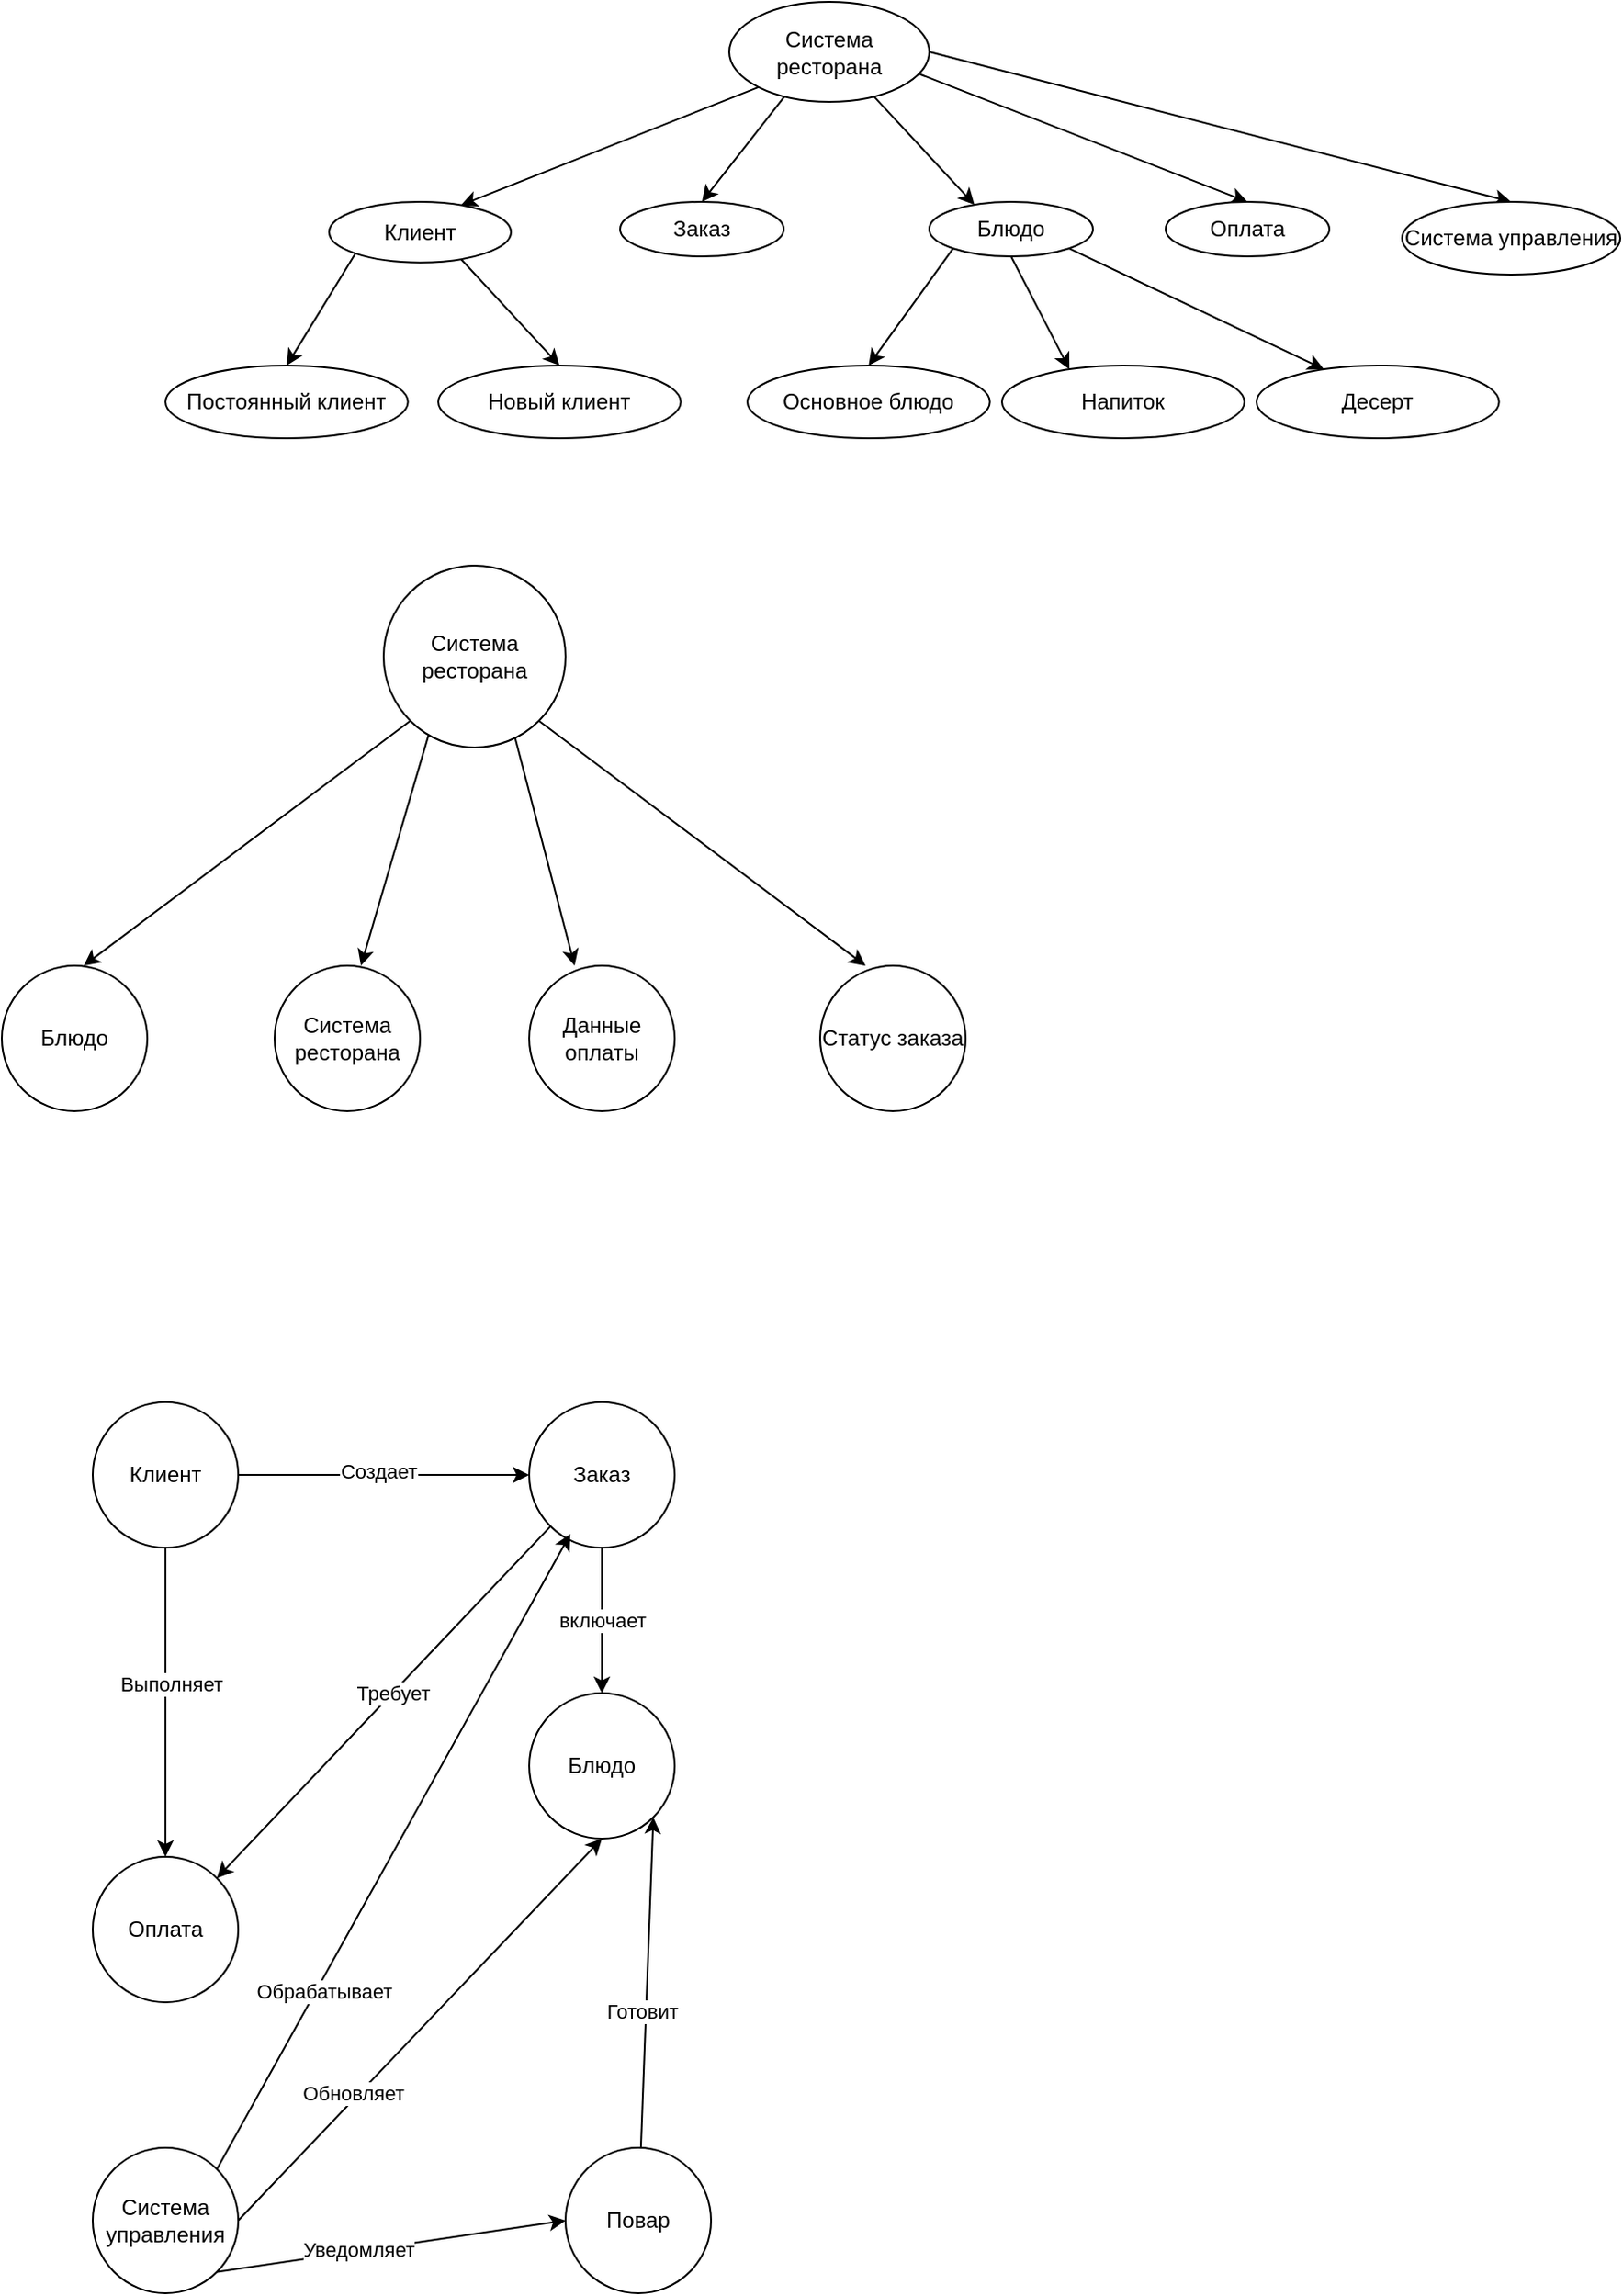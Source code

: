 <mxfile version="26.1.3">
  <diagram name="Страница — 1" id="9U1M8PizEk-UmJtCfZqd">
    <mxGraphModel dx="1553" dy="875" grid="1" gridSize="10" guides="1" tooltips="1" connect="1" arrows="1" fold="1" page="1" pageScale="1" pageWidth="2339" pageHeight="3300" math="0" shadow="0">
      <root>
        <mxCell id="0" />
        <mxCell id="1" parent="0" />
        <mxCell id="xFUZLdhs_T35akEsMAt7-17" style="rounded=1;orthogonalLoop=1;jettySize=auto;html=1;exitX=0;exitY=1;exitDx=0;exitDy=0;entryX=0.75;entryY=0;entryDx=0;entryDy=0;fixDash=0;snapToPoint=0;" edge="1" parent="1" source="xFUZLdhs_T35akEsMAt7-1" target="xFUZLdhs_T35akEsMAt7-2">
          <mxGeometry relative="1" as="geometry" />
        </mxCell>
        <mxCell id="xFUZLdhs_T35akEsMAt7-18" style="rounded=1;orthogonalLoop=1;jettySize=auto;html=1;exitX=0.25;exitY=1;exitDx=0;exitDy=0;entryX=0.5;entryY=0;entryDx=0;entryDy=0;fixDash=0;snapToPoint=0;" edge="1" parent="1" source="xFUZLdhs_T35akEsMAt7-1" target="xFUZLdhs_T35akEsMAt7-5">
          <mxGeometry relative="1" as="geometry" />
        </mxCell>
        <mxCell id="xFUZLdhs_T35akEsMAt7-21" style="rounded=1;orthogonalLoop=1;jettySize=auto;html=1;exitX=0.75;exitY=1;exitDx=0;exitDy=0;entryX=0.25;entryY=0;entryDx=0;entryDy=0;fixDash=0;snapToPoint=0;" edge="1" parent="1" source="xFUZLdhs_T35akEsMAt7-1" target="xFUZLdhs_T35akEsMAt7-6">
          <mxGeometry relative="1" as="geometry" />
        </mxCell>
        <mxCell id="xFUZLdhs_T35akEsMAt7-22" style="rounded=1;orthogonalLoop=1;jettySize=auto;html=1;exitX=1;exitY=0.75;exitDx=0;exitDy=0;entryX=0.5;entryY=0;entryDx=0;entryDy=0;fixDash=0;snapToPoint=0;" edge="1" parent="1" source="xFUZLdhs_T35akEsMAt7-1" target="xFUZLdhs_T35akEsMAt7-7">
          <mxGeometry relative="1" as="geometry" />
        </mxCell>
        <mxCell id="xFUZLdhs_T35akEsMAt7-23" style="rounded=1;orthogonalLoop=1;jettySize=auto;html=1;exitX=1;exitY=0.5;exitDx=0;exitDy=0;entryX=0.5;entryY=0;entryDx=0;entryDy=0;fixDash=0;snapToPoint=0;" edge="1" parent="1" source="xFUZLdhs_T35akEsMAt7-1" target="xFUZLdhs_T35akEsMAt7-8">
          <mxGeometry relative="1" as="geometry" />
        </mxCell>
        <mxCell id="xFUZLdhs_T35akEsMAt7-1" value="Система ресторана" style="rounded=1;whiteSpace=wrap;html=1;imageWidth=24;arcSize=12;shape=ellipse;perimeter=ellipsePerimeter;aspect=fixed;fixDash=0;snapToPoint=0;" vertex="1" parent="1">
          <mxGeometry x="510" y="70" width="110" height="55" as="geometry" />
        </mxCell>
        <mxCell id="xFUZLdhs_T35akEsMAt7-26" style="rounded=1;orthogonalLoop=1;jettySize=auto;html=1;exitX=0;exitY=1;exitDx=0;exitDy=0;entryX=0.5;entryY=0;entryDx=0;entryDy=0;fixDash=0;snapToPoint=0;" edge="1" parent="1" source="xFUZLdhs_T35akEsMAt7-2" target="xFUZLdhs_T35akEsMAt7-9">
          <mxGeometry relative="1" as="geometry" />
        </mxCell>
        <mxCell id="xFUZLdhs_T35akEsMAt7-27" style="rounded=1;orthogonalLoop=1;jettySize=auto;html=1;exitX=0.75;exitY=1;exitDx=0;exitDy=0;entryX=0.5;entryY=0;entryDx=0;entryDy=0;fixDash=0;snapToPoint=0;" edge="1" parent="1" source="xFUZLdhs_T35akEsMAt7-2" target="xFUZLdhs_T35akEsMAt7-10">
          <mxGeometry relative="1" as="geometry" />
        </mxCell>
        <mxCell id="xFUZLdhs_T35akEsMAt7-2" value="Клиент" style="rounded=1;whiteSpace=wrap;html=1;shape=ellipse;perimeter=ellipsePerimeter;aspect=fixed;snapToPoint=0;backgroundOutline=0;fixDash=0;" vertex="1" parent="1">
          <mxGeometry x="290" y="180" width="100" height="33.34" as="geometry" />
        </mxCell>
        <mxCell id="xFUZLdhs_T35akEsMAt7-5" value="Заказ" style="rounded=1;whiteSpace=wrap;html=1;fixDash=0;snapToPoint=0;shape=ellipse;perimeter=ellipsePerimeter;aspect=fixed;" vertex="1" parent="1">
          <mxGeometry x="450" y="180" width="90" height="30" as="geometry" />
        </mxCell>
        <mxCell id="xFUZLdhs_T35akEsMAt7-28" style="rounded=1;orthogonalLoop=1;jettySize=auto;html=1;exitX=0;exitY=1;exitDx=0;exitDy=0;entryX=0.5;entryY=0;entryDx=0;entryDy=0;fixDash=0;snapToPoint=0;" edge="1" parent="1" source="xFUZLdhs_T35akEsMAt7-6" target="xFUZLdhs_T35akEsMAt7-12">
          <mxGeometry relative="1" as="geometry" />
        </mxCell>
        <mxCell id="xFUZLdhs_T35akEsMAt7-29" style="rounded=1;orthogonalLoop=1;jettySize=auto;html=1;exitX=0.5;exitY=1;exitDx=0;exitDy=0;entryX=0.25;entryY=0;entryDx=0;entryDy=0;fixDash=0;snapToPoint=0;" edge="1" parent="1" source="xFUZLdhs_T35akEsMAt7-6" target="xFUZLdhs_T35akEsMAt7-13">
          <mxGeometry relative="1" as="geometry" />
        </mxCell>
        <mxCell id="xFUZLdhs_T35akEsMAt7-30" style="rounded=1;orthogonalLoop=1;jettySize=auto;html=1;exitX=1;exitY=1;exitDx=0;exitDy=0;entryX=0.25;entryY=0;entryDx=0;entryDy=0;fixDash=0;snapToPoint=0;" edge="1" parent="1" source="xFUZLdhs_T35akEsMAt7-6" target="xFUZLdhs_T35akEsMAt7-14">
          <mxGeometry relative="1" as="geometry" />
        </mxCell>
        <mxCell id="xFUZLdhs_T35akEsMAt7-6" value="Блюдо" style="rounded=1;whiteSpace=wrap;html=1;fixDash=0;snapToPoint=0;shape=ellipse;perimeter=ellipsePerimeter;aspect=fixed;" vertex="1" parent="1">
          <mxGeometry x="620" y="180" width="90" height="30" as="geometry" />
        </mxCell>
        <mxCell id="xFUZLdhs_T35akEsMAt7-7" value="Оплата" style="rounded=1;whiteSpace=wrap;html=1;fixDash=0;snapToPoint=0;shape=ellipse;perimeter=ellipsePerimeter;aspect=fixed;" vertex="1" parent="1">
          <mxGeometry x="750" y="180" width="90" height="30" as="geometry" />
        </mxCell>
        <mxCell id="xFUZLdhs_T35akEsMAt7-8" value="Система управления" style="rounded=1;whiteSpace=wrap;html=1;fixDash=0;snapToPoint=0;shape=ellipse;perimeter=ellipsePerimeter;aspect=fixed;" vertex="1" parent="1">
          <mxGeometry x="880" y="180" width="120" height="40" as="geometry" />
        </mxCell>
        <mxCell id="xFUZLdhs_T35akEsMAt7-9" value="Постоянный клиент" style="rounded=1;whiteSpace=wrap;html=1;fixDash=0;snapToPoint=0;shape=ellipse;perimeter=ellipsePerimeter;aspect=fixed;" vertex="1" parent="1">
          <mxGeometry x="200" y="270" width="133.33" height="40" as="geometry" />
        </mxCell>
        <mxCell id="xFUZLdhs_T35akEsMAt7-10" value="Новый клиент" style="rounded=1;whiteSpace=wrap;html=1;fixDash=0;snapToPoint=0;shape=ellipse;perimeter=ellipsePerimeter;aspect=fixed;" vertex="1" parent="1">
          <mxGeometry x="350" y="270" width="133.33" height="40" as="geometry" />
        </mxCell>
        <mxCell id="xFUZLdhs_T35akEsMAt7-12" value="Основное блюдо" style="rounded=1;whiteSpace=wrap;html=1;fixDash=0;snapToPoint=0;shape=ellipse;perimeter=ellipsePerimeter;aspect=fixed;" vertex="1" parent="1">
          <mxGeometry x="520" y="270" width="133.33" height="40" as="geometry" />
        </mxCell>
        <mxCell id="xFUZLdhs_T35akEsMAt7-13" value="Напиток" style="rounded=1;whiteSpace=wrap;html=1;fixDash=0;snapToPoint=0;shape=ellipse;perimeter=ellipsePerimeter;aspect=fixed;" vertex="1" parent="1">
          <mxGeometry x="660" y="270" width="133.33" height="40" as="geometry" />
        </mxCell>
        <mxCell id="xFUZLdhs_T35akEsMAt7-14" value="Десерт" style="rounded=0;whiteSpace=wrap;html=1;collapsible=0;portConstraintRotation=0;glass=0;arcSize=12;fixDash=0;snapToPoint=0;shape=ellipse;aspect=fixed;perimeter=ellipsePerimeter;" vertex="1" parent="1">
          <mxGeometry x="800" y="270" width="133.33" height="40" as="geometry" />
        </mxCell>
        <mxCell id="xFUZLdhs_T35akEsMAt7-36" style="rounded=1;orthogonalLoop=1;jettySize=auto;html=1;exitX=0;exitY=1;exitDx=0;exitDy=0;entryX=0.5;entryY=0;entryDx=0;entryDy=0;" edge="1" parent="1" source="xFUZLdhs_T35akEsMAt7-40">
          <mxGeometry relative="1" as="geometry">
            <mxPoint x="300" y="480" as="sourcePoint" />
            <mxPoint x="155" y="600" as="targetPoint" />
          </mxGeometry>
        </mxCell>
        <mxCell id="xFUZLdhs_T35akEsMAt7-37" style="rounded=1;orthogonalLoop=1;jettySize=auto;html=1;exitX=0.251;exitY=0.917;exitDx=0;exitDy=0;entryX=0.75;entryY=0;entryDx=0;entryDy=0;exitPerimeter=0;" edge="1" parent="1" source="xFUZLdhs_T35akEsMAt7-40">
          <mxGeometry relative="1" as="geometry">
            <mxPoint x="330" y="480" as="sourcePoint" />
            <mxPoint x="307.5" y="600" as="targetPoint" />
          </mxGeometry>
        </mxCell>
        <mxCell id="xFUZLdhs_T35akEsMAt7-38" style="rounded=1;orthogonalLoop=1;jettySize=auto;html=1;exitX=0.72;exitY=0.938;exitDx=0;exitDy=0;entryX=0.5;entryY=0;entryDx=0;entryDy=0;exitPerimeter=0;" edge="1" parent="1" source="xFUZLdhs_T35akEsMAt7-40">
          <mxGeometry relative="1" as="geometry">
            <mxPoint x="390" y="480" as="sourcePoint" />
            <mxPoint x="425" y="600" as="targetPoint" />
          </mxGeometry>
        </mxCell>
        <mxCell id="xFUZLdhs_T35akEsMAt7-39" style="rounded=1;orthogonalLoop=1;jettySize=auto;html=1;exitX=1;exitY=1;exitDx=0;exitDy=0;entryX=0.5;entryY=0;entryDx=0;entryDy=0;" edge="1" parent="1" source="xFUZLdhs_T35akEsMAt7-40">
          <mxGeometry relative="1" as="geometry">
            <mxPoint x="420" y="480" as="sourcePoint" />
            <mxPoint x="585" y="600" as="targetPoint" />
          </mxGeometry>
        </mxCell>
        <mxCell id="xFUZLdhs_T35akEsMAt7-40" value="Система ресторана" style="ellipse;whiteSpace=wrap;html=1;aspect=fixed;rounded=1;" vertex="1" parent="1">
          <mxGeometry x="320" y="380" width="100" height="100" as="geometry" />
        </mxCell>
        <mxCell id="xFUZLdhs_T35akEsMAt7-41" value="Блюдо" style="ellipse;whiteSpace=wrap;html=1;aspect=fixed;rounded=1;" vertex="1" parent="1">
          <mxGeometry x="110" y="600" width="80" height="80" as="geometry" />
        </mxCell>
        <mxCell id="xFUZLdhs_T35akEsMAt7-43" value="Система ресторана" style="ellipse;whiteSpace=wrap;html=1;aspect=fixed;rounded=1;" vertex="1" parent="1">
          <mxGeometry x="260" y="600" width="80" height="80" as="geometry" />
        </mxCell>
        <mxCell id="xFUZLdhs_T35akEsMAt7-44" value="Данные оплаты" style="ellipse;whiteSpace=wrap;html=1;aspect=fixed;rounded=1;" vertex="1" parent="1">
          <mxGeometry x="400" y="600" width="80" height="80" as="geometry" />
        </mxCell>
        <mxCell id="xFUZLdhs_T35akEsMAt7-45" value="Статус заказа" style="ellipse;whiteSpace=wrap;html=1;aspect=fixed;rounded=1;" vertex="1" parent="1">
          <mxGeometry x="560" y="600" width="80" height="80" as="geometry" />
        </mxCell>
        <mxCell id="xFUZLdhs_T35akEsMAt7-58" style="edgeStyle=orthogonalEdgeStyle;rounded=1;orthogonalLoop=1;jettySize=auto;html=1;entryX=0;entryY=0.5;entryDx=0;entryDy=0;" edge="1" parent="1" source="xFUZLdhs_T35akEsMAt7-52" target="xFUZLdhs_T35akEsMAt7-53">
          <mxGeometry relative="1" as="geometry" />
        </mxCell>
        <mxCell id="xFUZLdhs_T35akEsMAt7-69" value="Создает" style="edgeLabel;html=1;align=center;verticalAlign=middle;resizable=0;points=[];rounded=1;" vertex="1" connectable="0" parent="xFUZLdhs_T35akEsMAt7-58">
          <mxGeometry x="-0.045" y="3" relative="1" as="geometry">
            <mxPoint y="1" as="offset" />
          </mxGeometry>
        </mxCell>
        <mxCell id="xFUZLdhs_T35akEsMAt7-60" style="edgeStyle=orthogonalEdgeStyle;rounded=1;orthogonalLoop=1;jettySize=auto;html=1;entryX=0.5;entryY=0;entryDx=0;entryDy=0;" edge="1" parent="1" source="xFUZLdhs_T35akEsMAt7-52" target="xFUZLdhs_T35akEsMAt7-55">
          <mxGeometry relative="1" as="geometry" />
        </mxCell>
        <mxCell id="xFUZLdhs_T35akEsMAt7-61" value="Выполняет" style="edgeLabel;html=1;align=center;verticalAlign=middle;resizable=0;points=[];rounded=1;" vertex="1" connectable="0" parent="xFUZLdhs_T35akEsMAt7-60">
          <mxGeometry x="-0.118" y="3" relative="1" as="geometry">
            <mxPoint as="offset" />
          </mxGeometry>
        </mxCell>
        <mxCell id="xFUZLdhs_T35akEsMAt7-52" value="Клиент" style="ellipse;whiteSpace=wrap;html=1;aspect=fixed;rounded=1;" vertex="1" parent="1">
          <mxGeometry x="160" y="840" width="80" height="80" as="geometry" />
        </mxCell>
        <mxCell id="xFUZLdhs_T35akEsMAt7-59" value="включает" style="edgeStyle=orthogonalEdgeStyle;rounded=1;orthogonalLoop=1;jettySize=auto;html=1;exitX=0.5;exitY=1;exitDx=0;exitDy=0;entryX=0.5;entryY=0;entryDx=0;entryDy=0;" edge="1" parent="1" source="xFUZLdhs_T35akEsMAt7-53" target="xFUZLdhs_T35akEsMAt7-54">
          <mxGeometry relative="1" as="geometry" />
        </mxCell>
        <mxCell id="xFUZLdhs_T35akEsMAt7-62" style="rounded=1;orthogonalLoop=1;jettySize=auto;html=1;exitX=0;exitY=1;exitDx=0;exitDy=0;entryX=1;entryY=0;entryDx=0;entryDy=0;" edge="1" parent="1" source="xFUZLdhs_T35akEsMAt7-53" target="xFUZLdhs_T35akEsMAt7-55">
          <mxGeometry relative="1" as="geometry" />
        </mxCell>
        <mxCell id="xFUZLdhs_T35akEsMAt7-63" value="Требует" style="edgeLabel;html=1;align=center;verticalAlign=middle;resizable=0;points=[];rounded=1;" vertex="1" connectable="0" parent="xFUZLdhs_T35akEsMAt7-62">
          <mxGeometry x="-0.054" relative="1" as="geometry">
            <mxPoint as="offset" />
          </mxGeometry>
        </mxCell>
        <mxCell id="xFUZLdhs_T35akEsMAt7-53" value="Заказ" style="ellipse;whiteSpace=wrap;html=1;aspect=fixed;rounded=1;" vertex="1" parent="1">
          <mxGeometry x="400" y="840" width="80" height="80" as="geometry" />
        </mxCell>
        <mxCell id="xFUZLdhs_T35akEsMAt7-54" value="Блюдо" style="ellipse;whiteSpace=wrap;html=1;aspect=fixed;rounded=1;" vertex="1" parent="1">
          <mxGeometry x="400" y="1000" width="80" height="80" as="geometry" />
        </mxCell>
        <mxCell id="xFUZLdhs_T35akEsMAt7-55" value="Оплата" style="ellipse;whiteSpace=wrap;html=1;aspect=fixed;rounded=1;" vertex="1" parent="1">
          <mxGeometry x="160" y="1090" width="80" height="80" as="geometry" />
        </mxCell>
        <mxCell id="xFUZLdhs_T35akEsMAt7-67" style="rounded=1;orthogonalLoop=1;jettySize=auto;html=1;exitX=1;exitY=0.5;exitDx=0;exitDy=0;entryX=0.5;entryY=1;entryDx=0;entryDy=0;" edge="1" parent="1" source="xFUZLdhs_T35akEsMAt7-56" target="xFUZLdhs_T35akEsMAt7-54">
          <mxGeometry relative="1" as="geometry" />
        </mxCell>
        <mxCell id="xFUZLdhs_T35akEsMAt7-68" value="Обновляет" style="edgeLabel;html=1;align=center;verticalAlign=middle;resizable=0;points=[];rounded=1;" vertex="1" connectable="0" parent="xFUZLdhs_T35akEsMAt7-67">
          <mxGeometry x="-0.353" y="3" relative="1" as="geometry">
            <mxPoint as="offset" />
          </mxGeometry>
        </mxCell>
        <mxCell id="xFUZLdhs_T35akEsMAt7-71" style="rounded=1;orthogonalLoop=1;jettySize=auto;html=1;exitX=1;exitY=1;exitDx=0;exitDy=0;entryX=0;entryY=0.5;entryDx=0;entryDy=0;" edge="1" parent="1" source="xFUZLdhs_T35akEsMAt7-56" target="xFUZLdhs_T35akEsMAt7-70">
          <mxGeometry relative="1" as="geometry" />
        </mxCell>
        <mxCell id="xFUZLdhs_T35akEsMAt7-73" value="Уведомляет" style="edgeLabel;html=1;align=center;verticalAlign=middle;resizable=0;points=[];rounded=1;" vertex="1" connectable="0" parent="xFUZLdhs_T35akEsMAt7-71">
          <mxGeometry x="-0.197" y="1" relative="1" as="geometry">
            <mxPoint as="offset" />
          </mxGeometry>
        </mxCell>
        <mxCell id="xFUZLdhs_T35akEsMAt7-56" value="Система управления" style="ellipse;whiteSpace=wrap;html=1;aspect=fixed;rounded=1;" vertex="1" parent="1">
          <mxGeometry x="160" y="1250" width="80" height="80" as="geometry" />
        </mxCell>
        <mxCell id="xFUZLdhs_T35akEsMAt7-65" style="rounded=1;orthogonalLoop=1;jettySize=auto;html=1;exitX=1;exitY=0;exitDx=0;exitDy=0;entryX=0.283;entryY=0.906;entryDx=0;entryDy=0;entryPerimeter=0;" edge="1" parent="1" source="xFUZLdhs_T35akEsMAt7-56" target="xFUZLdhs_T35akEsMAt7-53">
          <mxGeometry relative="1" as="geometry" />
        </mxCell>
        <mxCell id="xFUZLdhs_T35akEsMAt7-66" value="Обрабатывает" style="edgeLabel;html=1;align=center;verticalAlign=middle;resizable=0;points=[];rounded=1;" vertex="1" connectable="0" parent="xFUZLdhs_T35akEsMAt7-65">
          <mxGeometry x="-0.43" y="-3" relative="1" as="geometry">
            <mxPoint as="offset" />
          </mxGeometry>
        </mxCell>
        <mxCell id="xFUZLdhs_T35akEsMAt7-72" style="rounded=1;orthogonalLoop=1;jettySize=auto;html=1;entryX=1;entryY=1;entryDx=0;entryDy=0;" edge="1" parent="1" source="xFUZLdhs_T35akEsMAt7-70" target="xFUZLdhs_T35akEsMAt7-54">
          <mxGeometry relative="1" as="geometry" />
        </mxCell>
        <mxCell id="xFUZLdhs_T35akEsMAt7-74" value="Готовит" style="edgeLabel;html=1;align=center;verticalAlign=middle;resizable=0;points=[];rounded=1;" vertex="1" connectable="0" parent="xFUZLdhs_T35akEsMAt7-72">
          <mxGeometry x="-0.176" y="3" relative="1" as="geometry">
            <mxPoint as="offset" />
          </mxGeometry>
        </mxCell>
        <mxCell id="xFUZLdhs_T35akEsMAt7-70" value="Повар" style="ellipse;whiteSpace=wrap;html=1;aspect=fixed;rounded=1;" vertex="1" parent="1">
          <mxGeometry x="420" y="1250" width="80" height="80" as="geometry" />
        </mxCell>
      </root>
    </mxGraphModel>
  </diagram>
</mxfile>
